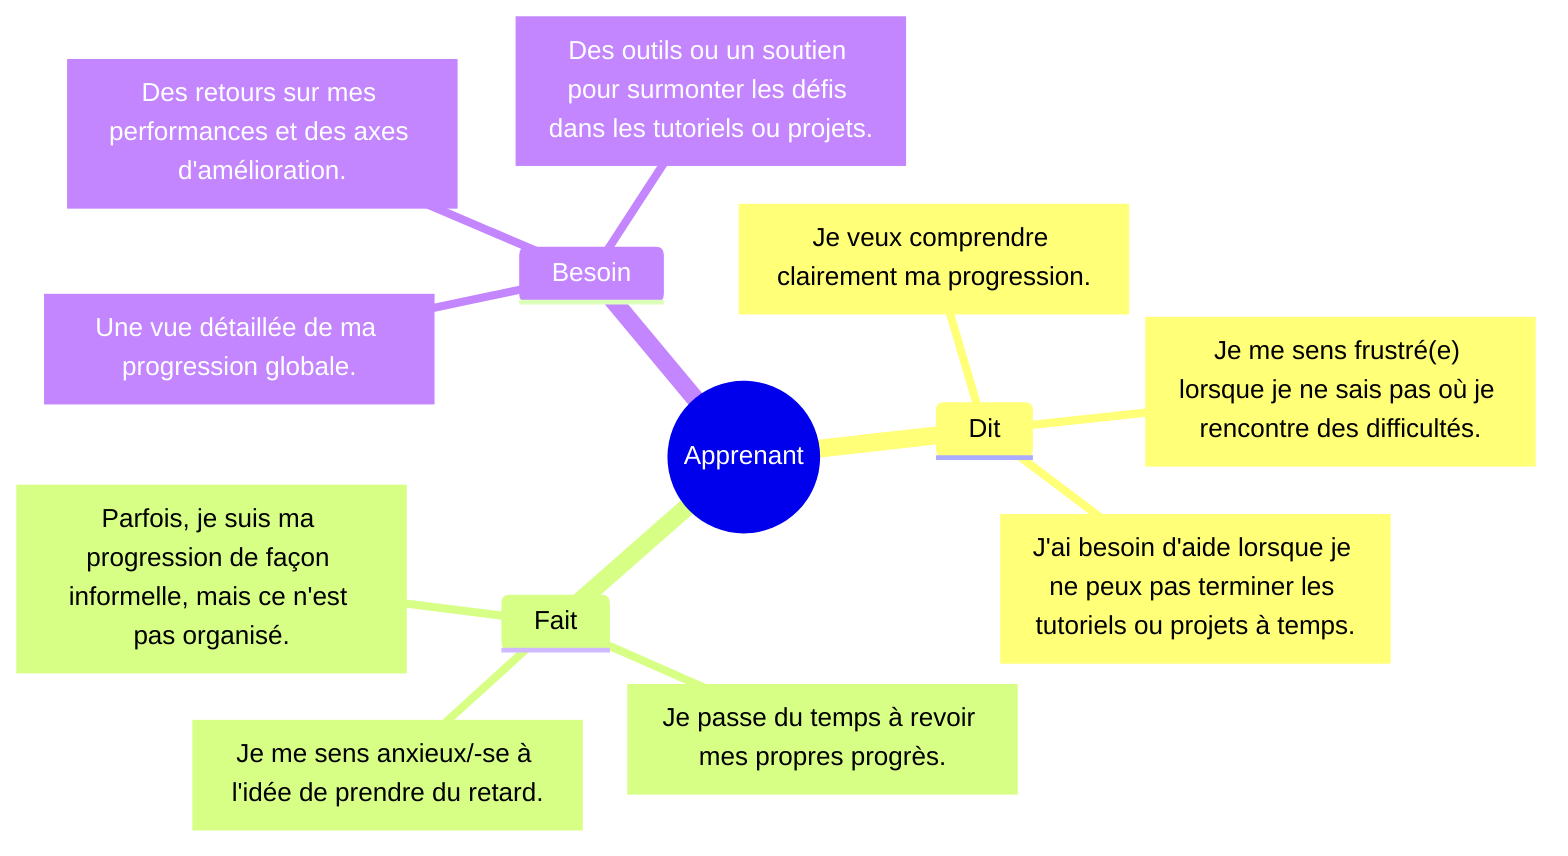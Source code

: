 mindmap
  root((Apprenant))
    Dit
      Dit["Je veux comprendre clairement ma progression."]
      Dit["Je me sens frustré(e) lorsque je ne sais pas où je rencontre des difficultés."]
      Dit["J'ai besoin d'aide lorsque je ne peux pas terminer les tutoriels ou projets à temps."]
    Fait
      Fait["Je passe du temps à revoir mes propres progrès."]
      Fait["Je me sens anxieux/-se à l'idée de prendre du retard."]
      Fait["Parfois, je suis ma progression de façon informelle, mais ce n'est pas organisé."]
    Besoin
      Besoin["Une vue détaillée de ma progression globale."]
      Besoin["Des retours sur mes performances et des axes d'amélioration."]
      Besoin["Des outils ou un soutien pour surmonter les défis dans les tutoriels ou projets."]